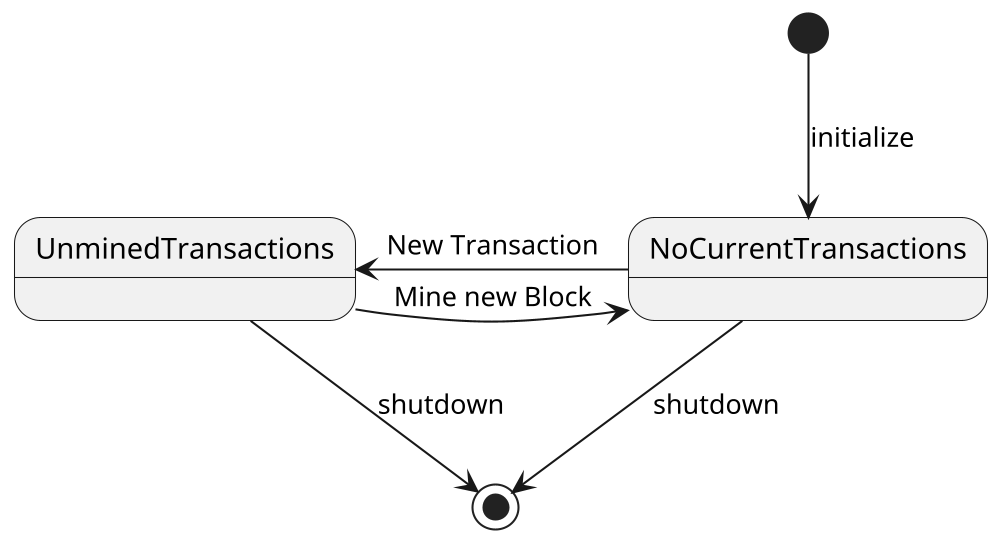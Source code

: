 @startuml
scale 1000 width
[*] --> NoCurrentTransactions : initialize
NoCurrentTransactions --> [*] : shutdown
NoCurrentTransactions -> UnminedTransactions : New Transaction
UnminedTransactions -> NoCurrentTransactions : Mine new Block
UnminedTransactions --> [*] : shutdown
@enduml
